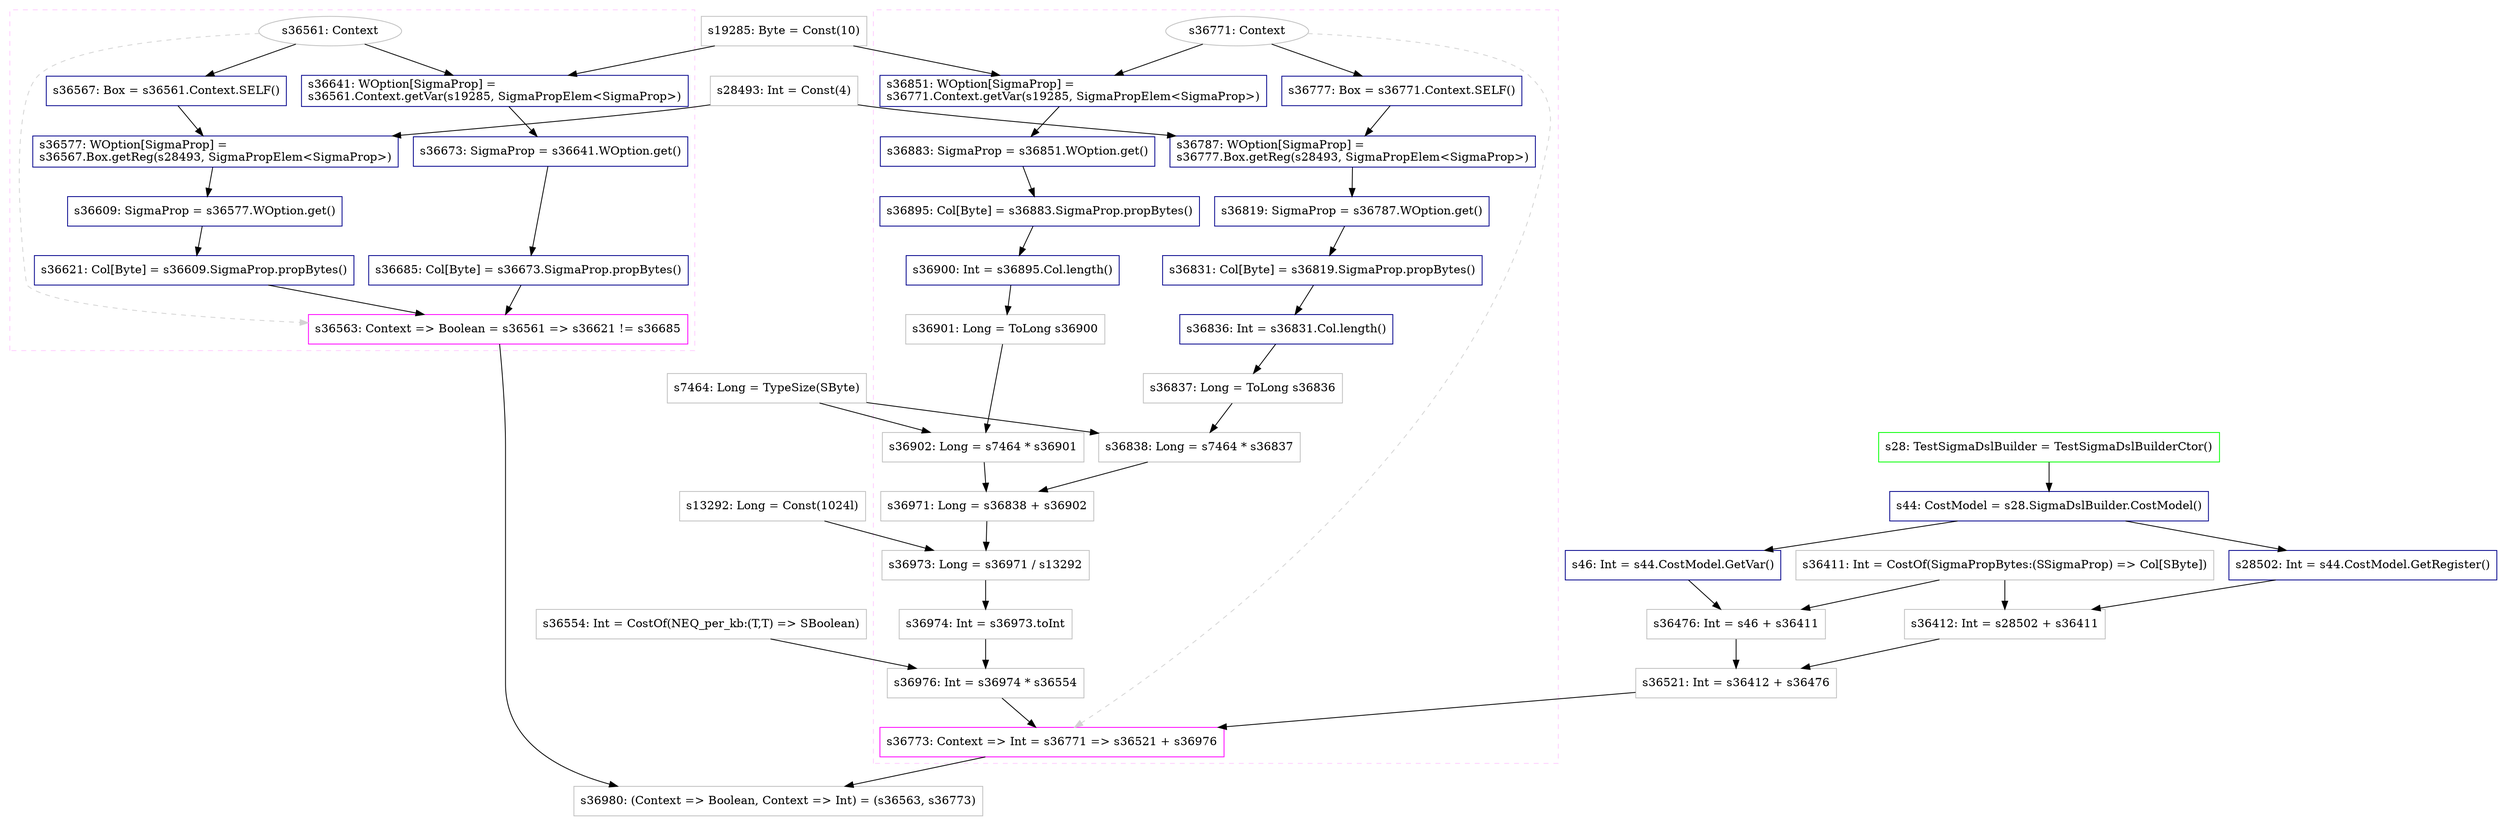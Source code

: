 digraph "Prop13" {
concentrate=true
node [style=filled, fillcolor=orangered]

"s28493" [
label="s28493: Int = Const(4)"
shape=box, color=gray, tooltip="s28493:Int", style=filled, fillcolor=white
]
"s19285" [
label="s19285: Byte = Const(10)"
shape=box, color=gray, tooltip="s19285:Byte", style=filled, fillcolor=white
]
subgraph cluster_s36563 {
style=dashed; color="#FFCCFF"
"s36561" [
label="s36561: Context"
shape=oval, color=gray, tooltip="s36561:Context", style=filled, fillcolor=white
]
"s36563" [
label="s36563: Context => Boolean = s36561 => s36621 != s36685"
shape=box, color=magenta, tooltip="s36563:Context => Boolean", style=filled, fillcolor=white
]
{rank=source; s36561}
"s36567" [
label="s36567: Box = s36561.Context.SELF()"
shape=box, color=darkblue, tooltip="s36567:Box", style=filled, fillcolor=white
]
"s36577" [
label="s36577: WOption[SigmaProp] =\ls36567.Box.getReg(s28493, SigmaPropElem<SigmaProp>)\l"
shape=box, color=darkblue, tooltip="s36577:WOption[SigmaProp]", style=filled, fillcolor=white
]
"s36609" [
label="s36609: SigmaProp = s36577.WOption.get()"
shape=box, color=darkblue, tooltip="s36609:SigmaProp", style=filled, fillcolor=white
]
"s36621" [
label="s36621: Col[Byte] = s36609.SigmaProp.propBytes()"
shape=box, color=darkblue, tooltip="s36621:Col[Byte]", style=filled, fillcolor=white
]
"s36641" [
label="s36641: WOption[SigmaProp] =\ls36561.Context.getVar(s19285, SigmaPropElem<SigmaProp>)\l"
shape=box, color=darkblue, tooltip="s36641:WOption[SigmaProp]", style=filled, fillcolor=white
]
"s36673" [
label="s36673: SigmaProp = s36641.WOption.get()"
shape=box, color=darkblue, tooltip="s36673:SigmaProp", style=filled, fillcolor=white
]
"s36685" [
label="s36685: Col[Byte] = s36673.SigmaProp.propBytes()"
shape=box, color=darkblue, tooltip="s36685:Col[Byte]", style=filled, fillcolor=white
]
{rank=sink; s36563}
}
"s7464" [
label="s7464: Long = TypeSize(SByte)"
shape=box, color=gray, tooltip="s7464:Long", style=filled, fillcolor=white
]
"s36554" [
label="s36554: Int = CostOf(NEQ_per_kb:(T,T) => SBoolean)"
shape=box, color=gray, tooltip="s36554:Int", style=filled, fillcolor=white
]
"s28" [
label="s28: TestSigmaDslBuilder = TestSigmaDslBuilderCtor()"
shape=box, color=green, tooltip="s28:TestSigmaDslBuilder", style=filled, fillcolor=white
]
"s44" [
label="s44: CostModel = s28.SigmaDslBuilder.CostModel()"
shape=box, color=darkblue, tooltip="s44:CostModel", style=filled, fillcolor=white
]
"s28502" [
label="s28502: Int = s44.CostModel.GetRegister()"
shape=box, color=darkblue, tooltip="s28502:Int", style=filled, fillcolor=white
]
"s36411" [
label="s36411: Int = CostOf(SigmaPropBytes:(SSigmaProp) => Col[SByte])"
shape=box, color=gray, tooltip="s36411:Int", style=filled, fillcolor=white
]
"s36412" [
label="s36412: Int = s28502 + s36411"
shape=box, color=gray, tooltip="s36412:Int", style=filled, fillcolor=white
]
"s46" [
label="s46: Int = s44.CostModel.GetVar()"
shape=box, color=darkblue, tooltip="s46:Int", style=filled, fillcolor=white
]
"s36476" [
label="s36476: Int = s46 + s36411"
shape=box, color=gray, tooltip="s36476:Int", style=filled, fillcolor=white
]
"s36521" [
label="s36521: Int = s36412 + s36476"
shape=box, color=gray, tooltip="s36521:Int", style=filled, fillcolor=white
]
"s13292" [
label="s13292: Long = Const(1024l)"
shape=box, color=gray, tooltip="s13292:Long", style=filled, fillcolor=white
]
subgraph cluster_s36773 {
style=dashed; color="#FFCCFF"
"s36771" [
label="s36771: Context"
shape=oval, color=gray, tooltip="s36771:Context", style=filled, fillcolor=white
]
"s36773" [
label="s36773: Context => Int = s36771 => s36521 + s36976"
shape=box, color=magenta, tooltip="s36773:Context => Int", style=filled, fillcolor=white
]
{rank=source; s36771}
"s36777" [
label="s36777: Box = s36771.Context.SELF()"
shape=box, color=darkblue, tooltip="s36777:Box", style=filled, fillcolor=white
]
"s36787" [
label="s36787: WOption[SigmaProp] =\ls36777.Box.getReg(s28493, SigmaPropElem<SigmaProp>)\l"
shape=box, color=darkblue, tooltip="s36787:WOption[SigmaProp]", style=filled, fillcolor=white
]
"s36819" [
label="s36819: SigmaProp = s36787.WOption.get()"
shape=box, color=darkblue, tooltip="s36819:SigmaProp", style=filled, fillcolor=white
]
"s36831" [
label="s36831: Col[Byte] = s36819.SigmaProp.propBytes()"
shape=box, color=darkblue, tooltip="s36831:Col[Byte]", style=filled, fillcolor=white
]
"s36836" [
label="s36836: Int = s36831.Col.length()"
shape=box, color=darkblue, tooltip="s36836:Int", style=filled, fillcolor=white
]
"s36837" [
label="s36837: Long = ToLong s36836"
shape=box, color=gray, tooltip="s36837:Long", style=filled, fillcolor=white
]
"s36838" [
label="s36838: Long = s7464 * s36837"
shape=box, color=gray, tooltip="s36838:Long", style=filled, fillcolor=white
]
"s36851" [
label="s36851: WOption[SigmaProp] =\ls36771.Context.getVar(s19285, SigmaPropElem<SigmaProp>)\l"
shape=box, color=darkblue, tooltip="s36851:WOption[SigmaProp]", style=filled, fillcolor=white
]
"s36883" [
label="s36883: SigmaProp = s36851.WOption.get()"
shape=box, color=darkblue, tooltip="s36883:SigmaProp", style=filled, fillcolor=white
]
"s36895" [
label="s36895: Col[Byte] = s36883.SigmaProp.propBytes()"
shape=box, color=darkblue, tooltip="s36895:Col[Byte]", style=filled, fillcolor=white
]
"s36900" [
label="s36900: Int = s36895.Col.length()"
shape=box, color=darkblue, tooltip="s36900:Int", style=filled, fillcolor=white
]
"s36901" [
label="s36901: Long = ToLong s36900"
shape=box, color=gray, tooltip="s36901:Long", style=filled, fillcolor=white
]
"s36902" [
label="s36902: Long = s7464 * s36901"
shape=box, color=gray, tooltip="s36902:Long", style=filled, fillcolor=white
]
"s36971" [
label="s36971: Long = s36838 + s36902"
shape=box, color=gray, tooltip="s36971:Long", style=filled, fillcolor=white
]
"s36973" [
label="s36973: Long = s36971 / s13292"
shape=box, color=gray, tooltip="s36973:Long", style=filled, fillcolor=white
]
"s36974" [
label="s36974: Int = s36973.toInt"
shape=box, color=gray, tooltip="s36974:Int", style=filled, fillcolor=white
]
"s36976" [
label="s36976: Int = s36974 * s36554"
shape=box, color=gray, tooltip="s36976:Int", style=filled, fillcolor=white
]
{rank=sink; s36773}
}
"s36980" [
label="s36980: (Context => Boolean, Context => Int) = (s36563, s36773)"
shape=box, color=gray, tooltip="s36980:(Context => Boolean, Context => Int)", style=filled, fillcolor=white
]
"s36838" -> "s36971" [style=solid]
"s36902" -> "s36971" [style=solid]
"s36831" -> "s36836" [style=solid]
"s44" -> "s46" [style=solid]
"s36673" -> "s36685" [style=solid]
"s36771" -> "s36777" [style=solid]
"s36609" -> "s36621" [style=solid]
"s28502" -> "s36412" [style=solid]
"s36411" -> "s36412" [style=solid]
"s36851" -> "s36883" [style=solid]
"s7464" -> "s36838" [style=solid]
"s36837" -> "s36838" [style=solid]
"s7464" -> "s36902" [style=solid]
"s36901" -> "s36902" [style=solid]
"s36412" -> "s36521" [style=solid]
"s36476" -> "s36521" [style=solid]
"s36777" -> "s36787" [style=solid]
"s28493" -> "s36787" [style=solid]
"s36787" -> "s36819" [style=solid]
"s36771" -> "s36851" [style=solid]
"s19285" -> "s36851" [style=solid]
"s36900" -> "s36901" [style=solid]
"s28" -> "s44" [style=solid]
"s36641" -> "s36673" [style=solid]
"s36567" -> "s36577" [style=solid]
"s28493" -> "s36577" [style=solid]
"s36561" -> "s36641" [style=solid]
"s19285" -> "s36641" [style=solid]
"s36973" -> "s36974" [style=solid]
"s36971" -> "s36973" [style=solid]
"s13292" -> "s36973" [style=solid]
"s46" -> "s36476" [style=solid]
"s36411" -> "s36476" [style=solid]
"s36819" -> "s36831" [style=solid]
"s36561" -> "s36567" [style=solid]
"s36895" -> "s36900" [style=solid]
"s36771" -> "s36773" [style=dashed, color=lightgray, weight=0]
"s36521" -> "s36773" [style=solid]
"s36976" -> "s36773" [style=solid]
"s36561" -> "s36563" [style=dashed, color=lightgray, weight=0]
"s36621" -> "s36563" [style=solid]
"s36685" -> "s36563" [style=solid]
"s36577" -> "s36609" [style=solid]
"s44" -> "s28502" [style=solid]
"s36563" -> "s36980" [style=solid]
"s36773" -> "s36980" [style=solid]
"s36974" -> "s36976" [style=solid]
"s36554" -> "s36976" [style=solid]
"s36836" -> "s36837" [style=solid]
"s36883" -> "s36895" [style=solid]
}
